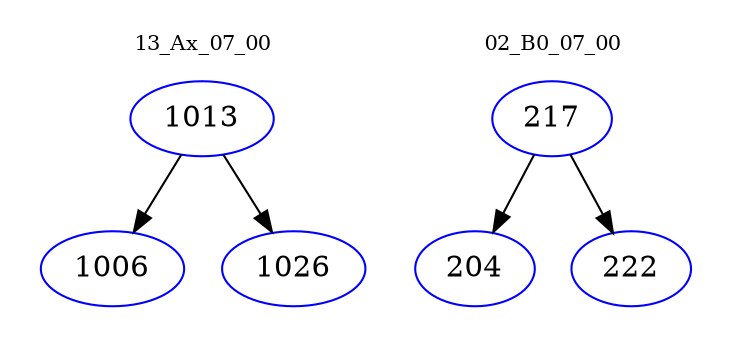digraph{
subgraph cluster_0 {
color = white
label = "13_Ax_07_00";
fontsize=10;
T0_1013 [label="1013", color="blue"]
T0_1013 -> T0_1006 [color="black"]
T0_1006 [label="1006", color="blue"]
T0_1013 -> T0_1026 [color="black"]
T0_1026 [label="1026", color="blue"]
}
subgraph cluster_1 {
color = white
label = "02_B0_07_00";
fontsize=10;
T1_217 [label="217", color="blue"]
T1_217 -> T1_204 [color="black"]
T1_204 [label="204", color="blue"]
T1_217 -> T1_222 [color="black"]
T1_222 [label="222", color="blue"]
}
}
